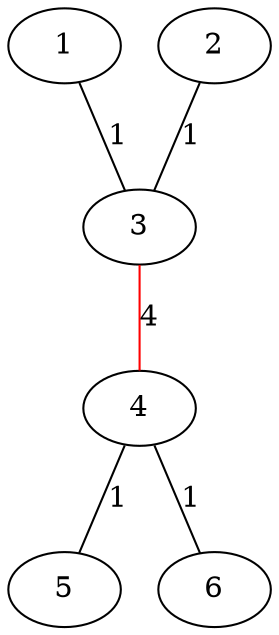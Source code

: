 graph min_graph {
    1 -- 3 [label = "1"];
    2 -- 3 [label = "1"];
    3 -- 4 [label = "4", color=red];
    4 -- 5 [label = "1"];
    4 -- 6 [label = "1"];
}
